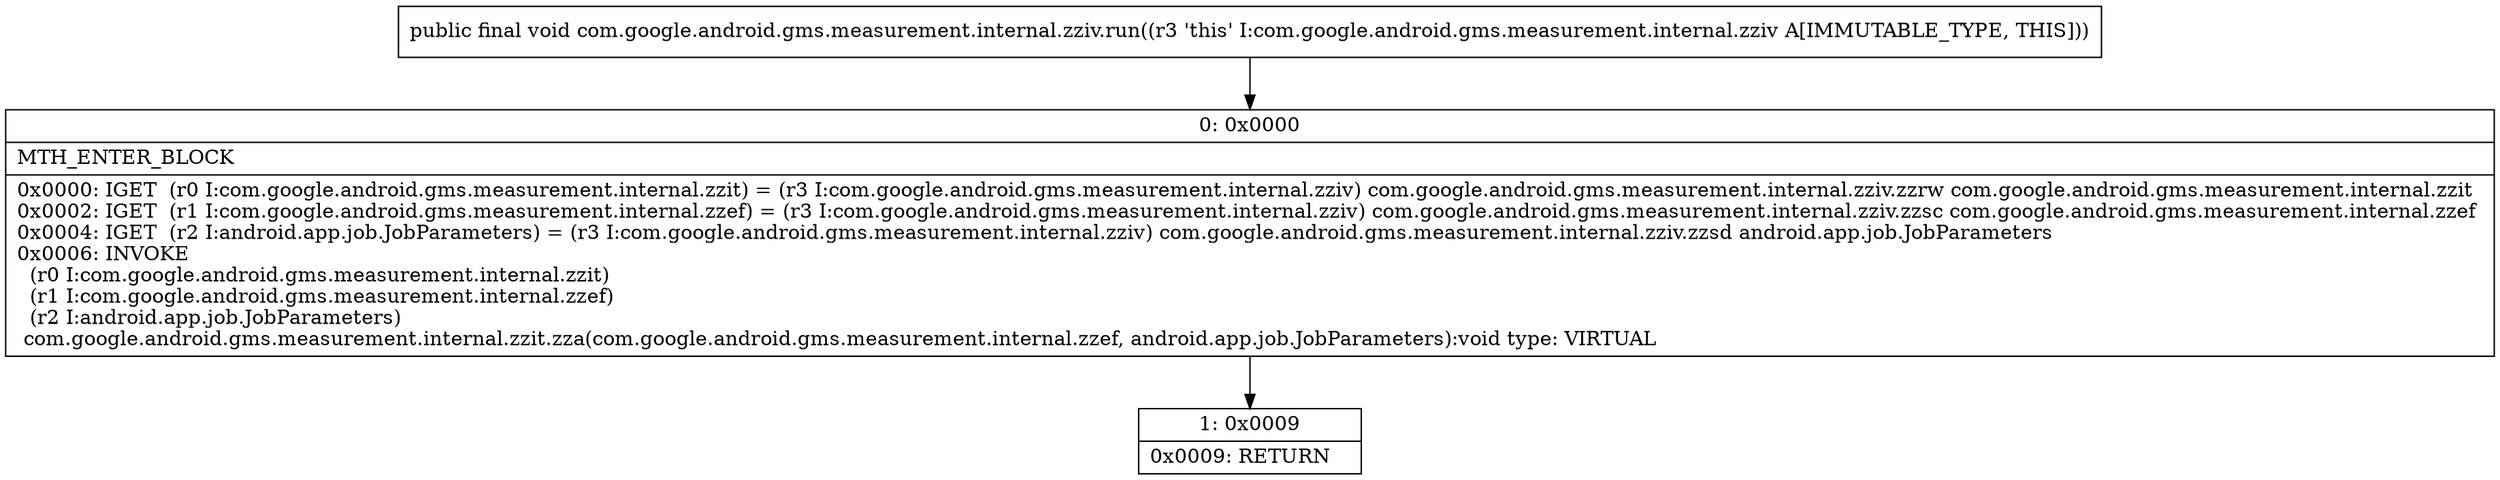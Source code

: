 digraph "CFG forcom.google.android.gms.measurement.internal.zziv.run()V" {
Node_0 [shape=record,label="{0\:\ 0x0000|MTH_ENTER_BLOCK\l|0x0000: IGET  (r0 I:com.google.android.gms.measurement.internal.zzit) = (r3 I:com.google.android.gms.measurement.internal.zziv) com.google.android.gms.measurement.internal.zziv.zzrw com.google.android.gms.measurement.internal.zzit \l0x0002: IGET  (r1 I:com.google.android.gms.measurement.internal.zzef) = (r3 I:com.google.android.gms.measurement.internal.zziv) com.google.android.gms.measurement.internal.zziv.zzsc com.google.android.gms.measurement.internal.zzef \l0x0004: IGET  (r2 I:android.app.job.JobParameters) = (r3 I:com.google.android.gms.measurement.internal.zziv) com.google.android.gms.measurement.internal.zziv.zzsd android.app.job.JobParameters \l0x0006: INVOKE  \l  (r0 I:com.google.android.gms.measurement.internal.zzit)\l  (r1 I:com.google.android.gms.measurement.internal.zzef)\l  (r2 I:android.app.job.JobParameters)\l com.google.android.gms.measurement.internal.zzit.zza(com.google.android.gms.measurement.internal.zzef, android.app.job.JobParameters):void type: VIRTUAL \l}"];
Node_1 [shape=record,label="{1\:\ 0x0009|0x0009: RETURN   \l}"];
MethodNode[shape=record,label="{public final void com.google.android.gms.measurement.internal.zziv.run((r3 'this' I:com.google.android.gms.measurement.internal.zziv A[IMMUTABLE_TYPE, THIS])) }"];
MethodNode -> Node_0;
Node_0 -> Node_1;
}

